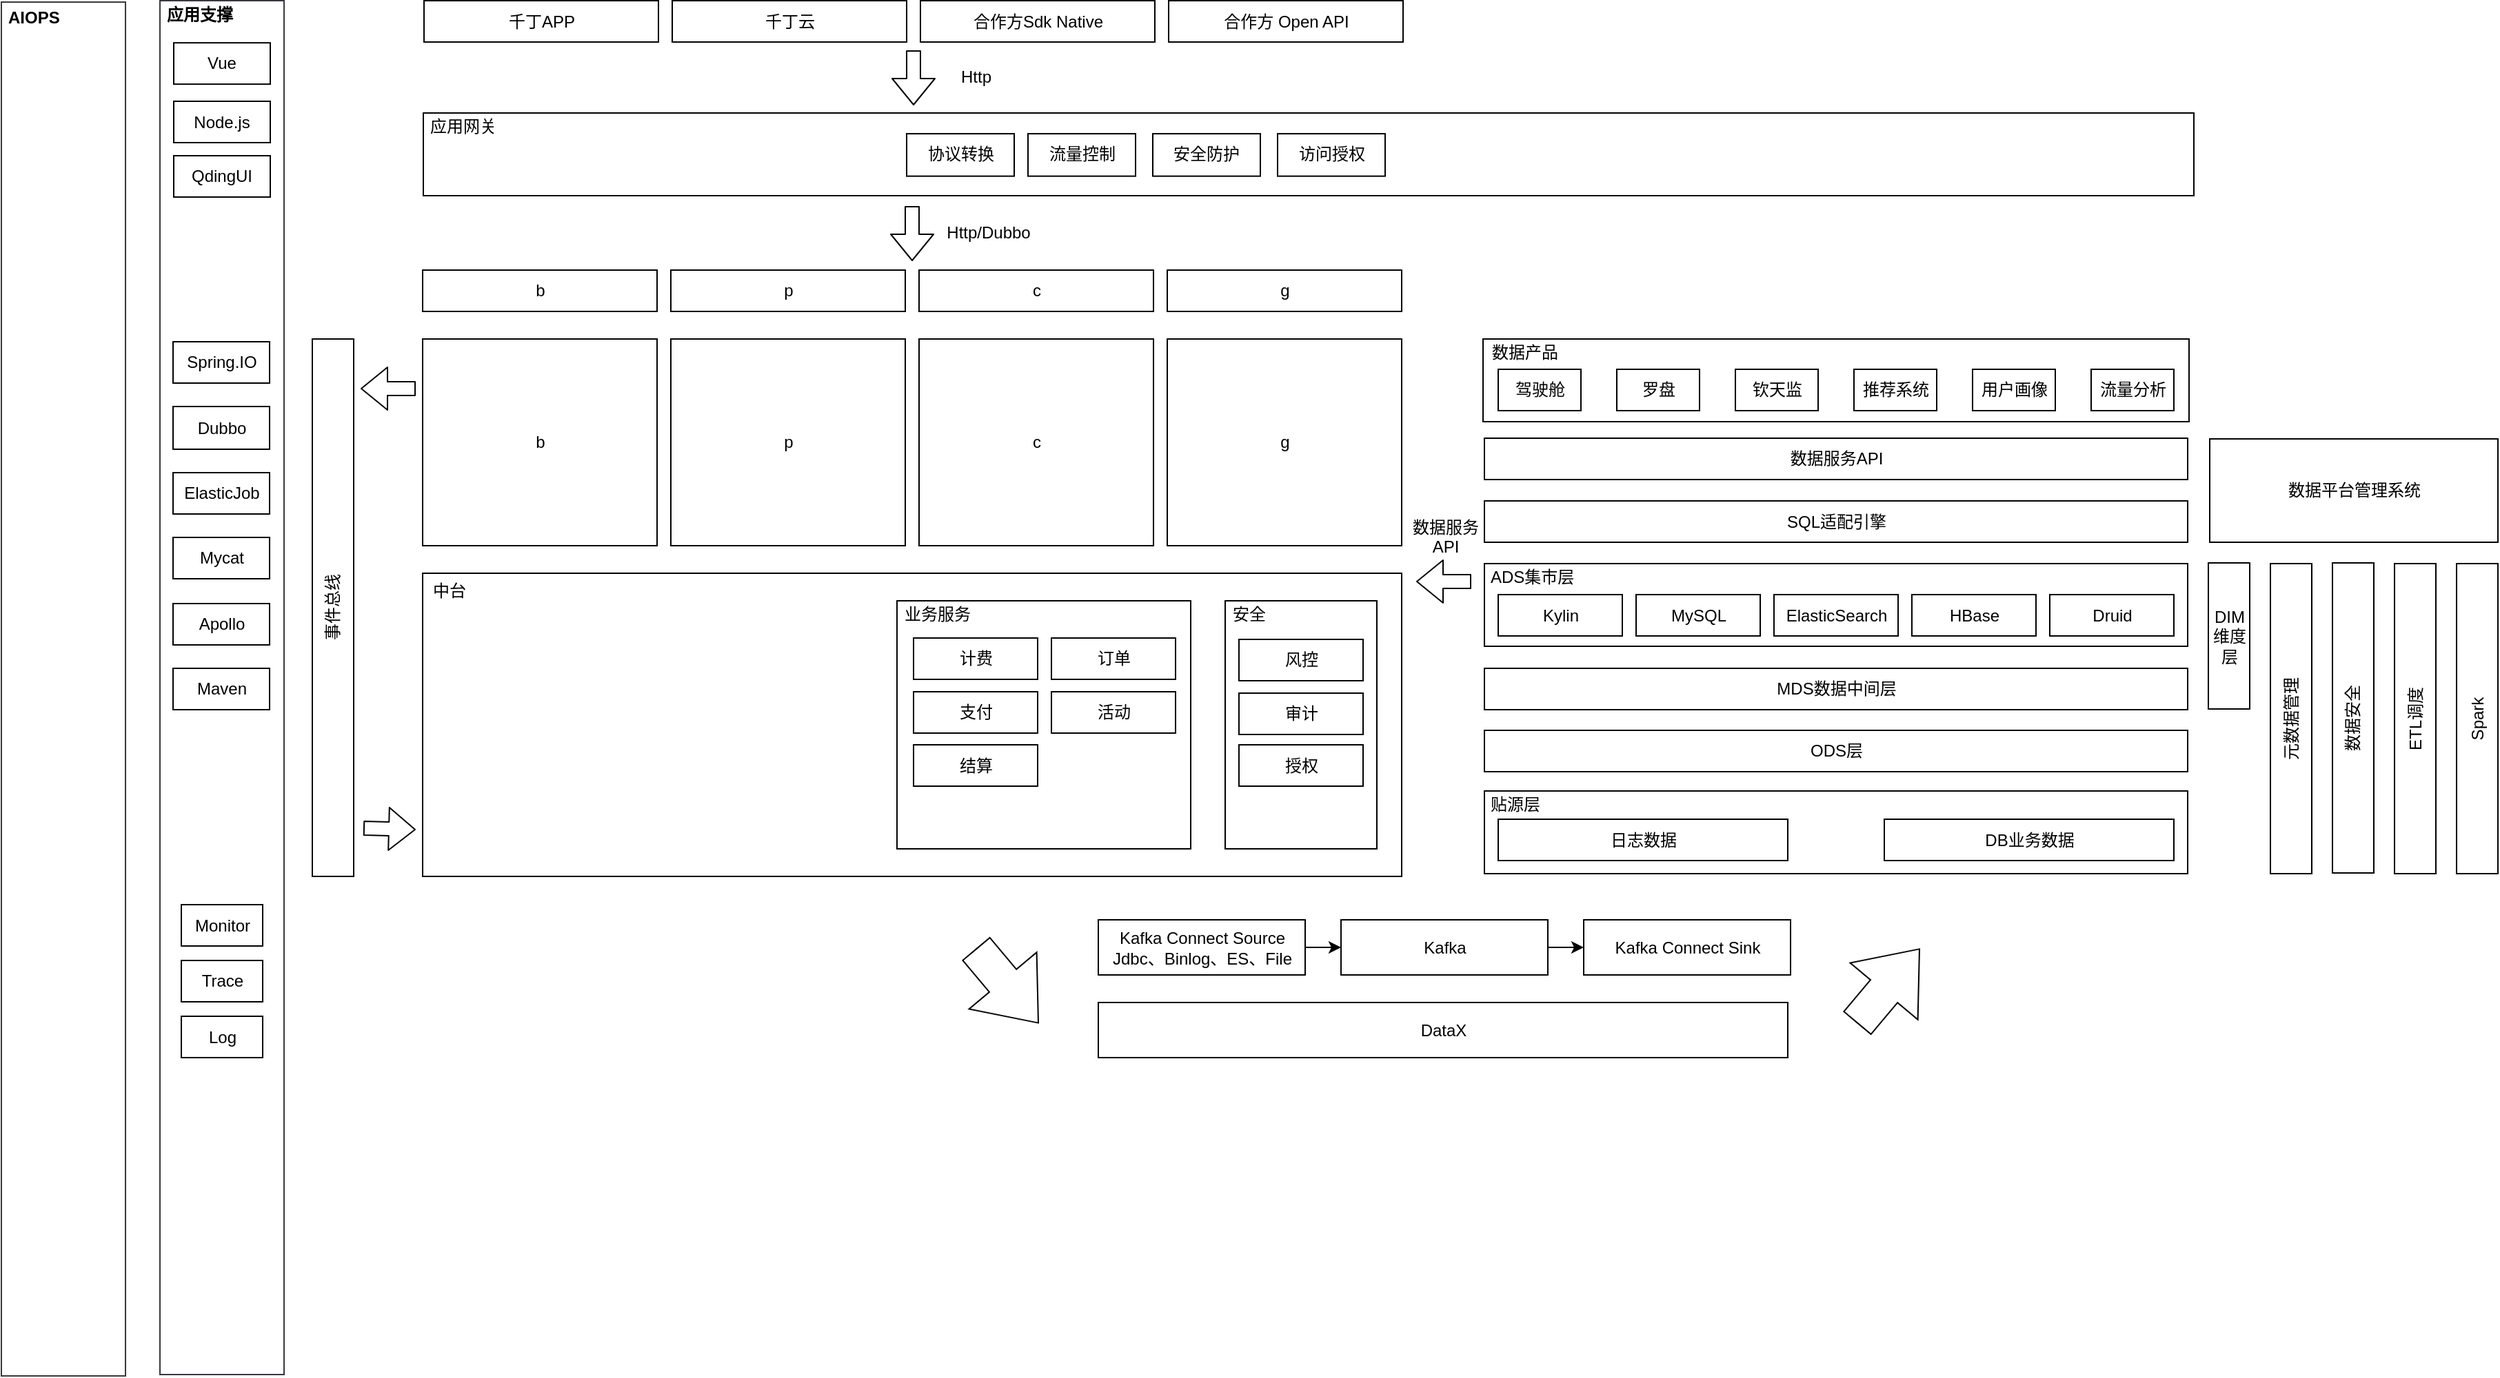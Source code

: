 <mxfile version="10.5.9" type="github"><diagram id="vM2Ijng4OU4DUtFLqW6_" name="第 1 页"><mxGraphModel dx="1224" dy="904" grid="1" gridSize="10" guides="1" tooltips="1" connect="1" arrows="1" fold="1" page="1" pageScale="1" pageWidth="2336" pageHeight="1654" math="0" shadow="0"><root><mxCell id="0"/><mxCell id="1" parent="0"/><mxCell id="OhmHhd4kybseLrGPl7nc-60" value="" style="rounded=0;whiteSpace=wrap;html=1;align=left;fillColor=none;" vertex="1" parent="1"><mxGeometry x="405.5" y="544" width="710" height="220" as="geometry"/></mxCell><mxCell id="OhmHhd4kybseLrGPl7nc-67" value="" style="rounded=0;whiteSpace=wrap;html=1;align=left;fillColor=none;" vertex="1" parent="1"><mxGeometry x="749.5" y="564" width="213" height="180" as="geometry"/></mxCell><mxCell id="OhmHhd4kybseLrGPl7nc-22" value="" style="rounded=0;whiteSpace=wrap;html=1;verticalAlign=middle;" vertex="1" parent="1"><mxGeometry x="1175.5" y="537" width="510" height="60" as="geometry"/></mxCell><mxCell id="OhmHhd4kybseLrGPl7nc-13" value="" style="rounded=0;whiteSpace=wrap;html=1;verticalAlign=middle;" vertex="1" parent="1"><mxGeometry x="1175.5" y="702" width="510" height="60" as="geometry"/></mxCell><mxCell id="OhmHhd4kybseLrGPl7nc-7" value="数据平台管理系统" style="rounded=0;whiteSpace=wrap;html=1;" vertex="1" parent="1"><mxGeometry x="1701.5" y="446.5" width="209" height="75" as="geometry"/></mxCell><mxCell id="OhmHhd4kybseLrGPl7nc-1" value="日志数据" style="rounded=0;whiteSpace=wrap;html=1;" vertex="1" parent="1"><mxGeometry x="1185.5" y="722.5" width="210" height="30" as="geometry"/></mxCell><mxCell id="OhmHhd4kybseLrGPl7nc-5" value="MDS数据中间层" style="rounded=0;whiteSpace=wrap;html=1;" vertex="1" parent="1"><mxGeometry x="1175.5" y="613" width="510" height="30" as="geometry"/></mxCell><mxCell id="OhmHhd4kybseLrGPl7nc-8" value="SQL适配引擎" style="rounded=0;whiteSpace=wrap;html=1;" vertex="1" parent="1"><mxGeometry x="1175.5" y="491.5" width="510" height="30" as="geometry"/></mxCell><mxCell id="OhmHhd4kybseLrGPl7nc-9" value="DIM维度层" style="rounded=0;whiteSpace=wrap;html=1;horizontal=1;" vertex="1" parent="1"><mxGeometry x="1700.5" y="536.5" width="30" height="106" as="geometry"/></mxCell><mxCell id="OhmHhd4kybseLrGPl7nc-10" value="Kylin" style="rounded=0;whiteSpace=wrap;html=1;verticalAlign=middle;" vertex="1" parent="1"><mxGeometry x="1185.5" y="559.5" width="90" height="30" as="geometry"/></mxCell><mxCell id="OhmHhd4kybseLrGPl7nc-11" value="MySQL" style="rounded=0;whiteSpace=wrap;html=1;" vertex="1" parent="1"><mxGeometry x="1285.5" y="559.5" width="90" height="30" as="geometry"/></mxCell><mxCell id="OhmHhd4kybseLrGPl7nc-12" value="ElasticSearch" style="rounded=0;whiteSpace=wrap;html=1;verticalAlign=middle;" vertex="1" parent="1"><mxGeometry x="1385.5" y="559.5" width="90" height="30" as="geometry"/></mxCell><mxCell id="OhmHhd4kybseLrGPl7nc-15" value="HBase" style="rounded=0;whiteSpace=wrap;html=1;verticalAlign=middle;" vertex="1" parent="1"><mxGeometry x="1485.5" y="559.5" width="90" height="30" as="geometry"/></mxCell><mxCell id="OhmHhd4kybseLrGPl7nc-19" value="Druid" style="rounded=0;whiteSpace=wrap;html=1;verticalAlign=middle;" vertex="1" parent="1"><mxGeometry x="1585.5" y="559.5" width="90" height="30" as="geometry"/></mxCell><mxCell id="OhmHhd4kybseLrGPl7nc-21" value="ODS层" style="rounded=0;whiteSpace=wrap;html=1;" vertex="1" parent="1"><mxGeometry x="1175.5" y="658" width="510" height="30" as="geometry"/></mxCell><mxCell id="OhmHhd4kybseLrGPl7nc-23" value="贴源层" style="text;html=1;strokeColor=none;fillColor=none;align=left;verticalAlign=middle;whiteSpace=wrap;rounded=0;dashed=1;" vertex="1" parent="1"><mxGeometry x="1177.5" y="701.5" width="40" height="20" as="geometry"/></mxCell><mxCell id="OhmHhd4kybseLrGPl7nc-24" value="ADS集市层" style="text;html=1;strokeColor=none;fillColor=none;align=left;verticalAlign=middle;whiteSpace=wrap;rounded=0;dashed=1;" vertex="1" parent="1"><mxGeometry x="1177.5" y="537" width="88" height="20" as="geometry"/></mxCell><mxCell id="OhmHhd4kybseLrGPl7nc-26" value="DB业务数据" style="rounded=0;whiteSpace=wrap;html=1;" vertex="1" parent="1"><mxGeometry x="1465.5" y="722.5" width="210" height="30" as="geometry"/></mxCell><mxCell id="OhmHhd4kybseLrGPl7nc-28" value="元数据管理" style="rounded=0;whiteSpace=wrap;html=1;horizontal=0;" vertex="1" parent="1"><mxGeometry x="1745.5" y="537" width="30" height="225" as="geometry"/></mxCell><mxCell id="OhmHhd4kybseLrGPl7nc-30" value="数据安全" style="rounded=0;whiteSpace=wrap;html=1;horizontal=0;" vertex="1" parent="1"><mxGeometry x="1790.5" y="536.5" width="30" height="225" as="geometry"/></mxCell><mxCell id="OhmHhd4kybseLrGPl7nc-31" value="ETL调度&lt;br&gt;" style="rounded=0;whiteSpace=wrap;html=1;horizontal=0;" vertex="1" parent="1"><mxGeometry x="1835.5" y="537" width="30" height="225" as="geometry"/></mxCell><mxCell id="OhmHhd4kybseLrGPl7nc-32" value="Spark&lt;br&gt;" style="rounded=0;whiteSpace=wrap;html=1;horizontal=0;" vertex="1" parent="1"><mxGeometry x="1880.5" y="537" width="30" height="225" as="geometry"/></mxCell><mxCell id="OhmHhd4kybseLrGPl7nc-33" value="数据服务API" style="rounded=0;whiteSpace=wrap;html=1;" vertex="1" parent="1"><mxGeometry x="1175.5" y="446" width="510" height="30" as="geometry"/></mxCell><mxCell id="OhmHhd4kybseLrGPl7nc-36" value="g" style="rounded=0;whiteSpace=wrap;html=1;align=center;" vertex="1" parent="1"><mxGeometry x="945.5" y="374" width="170" height="150" as="geometry"/></mxCell><mxCell id="OhmHhd4kybseLrGPl7nc-46" value="&lt;div style=&quot;text-align: center&quot;&gt;&lt;span&gt;Kafka Connect Source&lt;/span&gt;&lt;/div&gt;&lt;div style=&quot;text-align: center&quot;&gt;Jdbc、Binlog、ES、File&lt;/div&gt;" style="rounded=0;whiteSpace=wrap;html=1;align=center;" vertex="1" parent="1"><mxGeometry x="895.5" y="795.5" width="150" height="40" as="geometry"/></mxCell><mxCell id="OhmHhd4kybseLrGPl7nc-47" value="&lt;div style=&quot;text-align: center&quot;&gt;Kafka&lt;/div&gt;" style="rounded=0;whiteSpace=wrap;html=1;align=center;" vertex="1" parent="1"><mxGeometry x="1071.5" y="795.5" width="150" height="40" as="geometry"/></mxCell><mxCell id="OhmHhd4kybseLrGPl7nc-48" value="&lt;div style=&quot;text-align: center&quot;&gt;&lt;div&gt;Kafka Connect Sink&lt;/div&gt;&lt;/div&gt;" style="rounded=0;whiteSpace=wrap;html=1;align=center;" vertex="1" parent="1"><mxGeometry x="1247.5" y="795.5" width="150" height="40" as="geometry"/></mxCell><mxCell id="OhmHhd4kybseLrGPl7nc-49" value="" style="endArrow=classic;html=1;exitX=1;exitY=0.5;exitDx=0;exitDy=0;entryX=0;entryY=0.5;entryDx=0;entryDy=0;" edge="1" parent="1" source="OhmHhd4kybseLrGPl7nc-46" target="OhmHhd4kybseLrGPl7nc-47"><mxGeometry width="50" height="50" relative="1" as="geometry"><mxPoint x="991.5" y="945.5" as="sourcePoint"/><mxPoint x="1041.5" y="895.5" as="targetPoint"/></mxGeometry></mxCell><mxCell id="OhmHhd4kybseLrGPl7nc-50" value="" style="endArrow=classic;html=1;exitX=1;exitY=0.5;exitDx=0;exitDy=0;" edge="1" parent="1" source="OhmHhd4kybseLrGPl7nc-47" target="OhmHhd4kybseLrGPl7nc-48"><mxGeometry width="50" height="50" relative="1" as="geometry"><mxPoint x="1231.5" y="905.5" as="sourcePoint"/><mxPoint x="1281.5" y="855.5" as="targetPoint"/></mxGeometry></mxCell><mxCell id="OhmHhd4kybseLrGPl7nc-51" value="&lt;div style=&quot;text-align: center&quot;&gt;DataX&lt;/div&gt;" style="rounded=0;whiteSpace=wrap;html=1;align=center;" vertex="1" parent="1"><mxGeometry x="895.5" y="855.5" width="500" height="40" as="geometry"/></mxCell><mxCell id="OhmHhd4kybseLrGPl7nc-52" value="" style="rounded=0;whiteSpace=wrap;html=1;" vertex="1" parent="1"><mxGeometry x="1174.5" y="374" width="512" height="60" as="geometry"/></mxCell><mxCell id="OhmHhd4kybseLrGPl7nc-53" value="推荐系统" style="rounded=0;whiteSpace=wrap;html=1;" vertex="1" parent="1"><mxGeometry x="1443.5" y="396" width="60" height="30" as="geometry"/></mxCell><mxCell id="OhmHhd4kybseLrGPl7nc-54" value="用户画像" style="rounded=0;whiteSpace=wrap;html=1;" vertex="1" parent="1"><mxGeometry x="1529.5" y="396" width="60" height="30" as="geometry"/></mxCell><mxCell id="OhmHhd4kybseLrGPl7nc-55" value="流量分析" style="rounded=0;whiteSpace=wrap;html=1;" vertex="1" parent="1"><mxGeometry x="1615.5" y="396" width="60" height="30" as="geometry"/></mxCell><mxCell id="OhmHhd4kybseLrGPl7nc-56" value="驾驶舱" style="rounded=0;whiteSpace=wrap;html=1;" vertex="1" parent="1"><mxGeometry x="1185.5" y="396" width="60" height="30" as="geometry"/></mxCell><mxCell id="OhmHhd4kybseLrGPl7nc-57" value="罗盘" style="rounded=0;whiteSpace=wrap;html=1;" vertex="1" parent="1"><mxGeometry x="1271.5" y="396" width="60" height="30" as="geometry"/></mxCell><mxCell id="OhmHhd4kybseLrGPl7nc-58" value="钦天监" style="rounded=0;whiteSpace=wrap;html=1;" vertex="1" parent="1"><mxGeometry x="1357.5" y="396" width="60" height="30" as="geometry"/></mxCell><mxCell id="OhmHhd4kybseLrGPl7nc-59" value="数据产品" style="text;html=1;strokeColor=none;fillColor=none;align=left;verticalAlign=middle;whiteSpace=wrap;rounded=0;dashed=1;" vertex="1" parent="1"><mxGeometry x="1178.5" y="374" width="88" height="20" as="geometry"/></mxCell><mxCell id="OhmHhd4kybseLrGPl7nc-61" value="中台" style="text;html=1;strokeColor=none;fillColor=none;align=left;verticalAlign=middle;whiteSpace=wrap;rounded=0;dashed=1;" vertex="1" parent="1"><mxGeometry x="410.5" y="547" width="88" height="20" as="geometry"/></mxCell><mxCell id="OhmHhd4kybseLrGPl7nc-62" value="计费" style="rounded=0;whiteSpace=wrap;html=1;verticalAlign=middle;" vertex="1" parent="1"><mxGeometry x="761.5" y="591" width="90" height="30" as="geometry"/></mxCell><mxCell id="OhmHhd4kybseLrGPl7nc-63" value="支付" style="rounded=0;whiteSpace=wrap;html=1;verticalAlign=middle;" vertex="1" parent="1"><mxGeometry x="761.5" y="630" width="90" height="30" as="geometry"/></mxCell><mxCell id="OhmHhd4kybseLrGPl7nc-64" value="结算" style="rounded=0;whiteSpace=wrap;html=1;verticalAlign=middle;" vertex="1" parent="1"><mxGeometry x="761.5" y="668.5" width="90" height="30" as="geometry"/></mxCell><mxCell id="OhmHhd4kybseLrGPl7nc-65" value="订单" style="rounded=0;whiteSpace=wrap;html=1;verticalAlign=middle;" vertex="1" parent="1"><mxGeometry x="861.5" y="591" width="90" height="30" as="geometry"/></mxCell><mxCell id="OhmHhd4kybseLrGPl7nc-66" value="活动" style="rounded=0;whiteSpace=wrap;html=1;verticalAlign=middle;" vertex="1" parent="1"><mxGeometry x="861.5" y="630" width="90" height="30" as="geometry"/></mxCell><mxCell id="OhmHhd4kybseLrGPl7nc-68" value="" style="rounded=0;whiteSpace=wrap;html=1;align=left;fillColor=none;" vertex="1" parent="1"><mxGeometry x="987.5" y="564" width="110" height="180" as="geometry"/></mxCell><mxCell id="OhmHhd4kybseLrGPl7nc-69" value="风控" style="rounded=0;whiteSpace=wrap;html=1;verticalAlign=middle;" vertex="1" parent="1"><mxGeometry x="997.5" y="592" width="90" height="30" as="geometry"/></mxCell><mxCell id="OhmHhd4kybseLrGPl7nc-70" value="审计" style="rounded=0;whiteSpace=wrap;html=1;verticalAlign=middle;" vertex="1" parent="1"><mxGeometry x="997.5" y="631" width="90" height="30" as="geometry"/></mxCell><mxCell id="OhmHhd4kybseLrGPl7nc-72" value="业务服务" style="text;html=1;strokeColor=none;fillColor=none;align=left;verticalAlign=middle;whiteSpace=wrap;rounded=0;dashed=1;" vertex="1" parent="1"><mxGeometry x="752.5" y="564" width="88" height="20" as="geometry"/></mxCell><mxCell id="OhmHhd4kybseLrGPl7nc-73" value="安全" style="text;html=1;strokeColor=none;fillColor=none;align=left;verticalAlign=middle;whiteSpace=wrap;rounded=0;dashed=1;" vertex="1" parent="1"><mxGeometry x="990.5" y="564" width="88" height="20" as="geometry"/></mxCell><mxCell id="OhmHhd4kybseLrGPl7nc-76" value="授权" style="rounded=0;whiteSpace=wrap;html=1;verticalAlign=middle;" vertex="1" parent="1"><mxGeometry x="997.5" y="668.5" width="90" height="30" as="geometry"/></mxCell><mxCell id="OhmHhd4kybseLrGPl7nc-77" value="c" style="rounded=0;whiteSpace=wrap;html=1;align=center;" vertex="1" parent="1"><mxGeometry x="765.5" y="374" width="170" height="150" as="geometry"/></mxCell><mxCell id="OhmHhd4kybseLrGPl7nc-78" value="p" style="rounded=0;whiteSpace=wrap;html=1;align=center;" vertex="1" parent="1"><mxGeometry x="585.5" y="374" width="170" height="150" as="geometry"/></mxCell><mxCell id="OhmHhd4kybseLrGPl7nc-79" value="b" style="rounded=0;whiteSpace=wrap;html=1;align=center;" vertex="1" parent="1"><mxGeometry x="405.5" y="374" width="170" height="150" as="geometry"/></mxCell><mxCell id="OhmHhd4kybseLrGPl7nc-81" value="b" style="rounded=0;whiteSpace=wrap;html=1;fillColor=none;align=center;" vertex="1" parent="1"><mxGeometry x="405.5" y="324" width="170" height="30" as="geometry"/></mxCell><mxCell id="OhmHhd4kybseLrGPl7nc-82" value="p" style="rounded=0;whiteSpace=wrap;html=1;fillColor=none;align=center;" vertex="1" parent="1"><mxGeometry x="585.5" y="324" width="170" height="30" as="geometry"/></mxCell><mxCell id="OhmHhd4kybseLrGPl7nc-83" value="c" style="rounded=0;whiteSpace=wrap;html=1;fillColor=none;align=center;" vertex="1" parent="1"><mxGeometry x="765.5" y="324" width="170" height="30" as="geometry"/></mxCell><mxCell id="OhmHhd4kybseLrGPl7nc-84" value="g" style="rounded=0;whiteSpace=wrap;html=1;fillColor=none;align=center;" vertex="1" parent="1"><mxGeometry x="945.5" y="324" width="170" height="30" as="geometry"/></mxCell><mxCell id="OhmHhd4kybseLrGPl7nc-85" value="事件总线" style="rounded=0;whiteSpace=wrap;html=1;fillColor=none;align=center;horizontal=0;" vertex="1" parent="1"><mxGeometry x="325.5" y="374" width="30" height="390" as="geometry"/></mxCell><mxCell id="OhmHhd4kybseLrGPl7nc-86" value="" style="shape=flexArrow;endArrow=classic;html=1;" edge="1" parent="1"><mxGeometry width="50" height="50" relative="1" as="geometry"><mxPoint x="400.5" y="410" as="sourcePoint"/><mxPoint x="360.5" y="410" as="targetPoint"/></mxGeometry></mxCell><mxCell id="OhmHhd4kybseLrGPl7nc-87" value="" style="shape=flexArrow;endArrow=classic;html=1;exitX=1.067;exitY=0.915;exitDx=0;exitDy=0;exitPerimeter=0;" edge="1" parent="1"><mxGeometry width="50" height="50" relative="1" as="geometry"><mxPoint x="362.5" y="729" as="sourcePoint"/><mxPoint x="400.5" y="730" as="targetPoint"/></mxGeometry></mxCell><mxCell id="OhmHhd4kybseLrGPl7nc-88" value="" style="rounded=0;whiteSpace=wrap;html=1;fillColor=none;align=center;" vertex="1" parent="1"><mxGeometry x="406" y="210" width="1284" height="60" as="geometry"/></mxCell><mxCell id="OhmHhd4kybseLrGPl7nc-89" value="千丁APP" style="rounded=0;whiteSpace=wrap;html=1;fillColor=none;align=center;" vertex="1" parent="1"><mxGeometry x="406.5" y="128.5" width="170" height="30" as="geometry"/></mxCell><mxCell id="OhmHhd4kybseLrGPl7nc-90" value="千丁云" style="rounded=0;whiteSpace=wrap;html=1;fillColor=none;align=center;" vertex="1" parent="1"><mxGeometry x="586.5" y="128.5" width="170" height="30" as="geometry"/></mxCell><mxCell id="OhmHhd4kybseLrGPl7nc-91" value="合作方Sdk Native" style="rounded=0;whiteSpace=wrap;html=1;fillColor=none;align=center;" vertex="1" parent="1"><mxGeometry x="766.5" y="128.5" width="170" height="30" as="geometry"/></mxCell><mxCell id="OhmHhd4kybseLrGPl7nc-92" value="合作方 Open API" style="rounded=0;whiteSpace=wrap;html=1;fillColor=none;align=center;" vertex="1" parent="1"><mxGeometry x="946.5" y="128.5" width="170" height="30" as="geometry"/></mxCell><mxCell id="OhmHhd4kybseLrGPl7nc-94" value="" style="shape=flexArrow;endArrow=classic;html=1;" edge="1" parent="1"><mxGeometry width="50" height="50" relative="1" as="geometry"><mxPoint x="761.5" y="164.5" as="sourcePoint"/><mxPoint x="761.5" y="204.5" as="targetPoint"/></mxGeometry></mxCell><mxCell id="OhmHhd4kybseLrGPl7nc-95" value="Http" style="text;html=1;strokeColor=none;fillColor=none;align=center;verticalAlign=middle;whiteSpace=wrap;rounded=0;" vertex="1" parent="1"><mxGeometry x="786.5" y="173.5" width="40" height="20" as="geometry"/></mxCell><mxCell id="OhmHhd4kybseLrGPl7nc-99" value="" style="shape=flexArrow;endArrow=classic;html=1;" edge="1" parent="1"><mxGeometry width="50" height="50" relative="1" as="geometry"><mxPoint x="760.5" y="277.5" as="sourcePoint"/><mxPoint x="760.5" y="317.5" as="targetPoint"/></mxGeometry></mxCell><mxCell id="OhmHhd4kybseLrGPl7nc-100" value="Http/Dubbo" style="text;html=1;strokeColor=none;fillColor=none;align=center;verticalAlign=middle;whiteSpace=wrap;rounded=0;" vertex="1" parent="1"><mxGeometry x="795.5" y="287" width="40" height="20" as="geometry"/></mxCell><mxCell id="OhmHhd4kybseLrGPl7nc-101" value="协议转换" style="rounded=0;whiteSpace=wrap;html=1;" vertex="1" parent="1"><mxGeometry x="756.5" y="225.048" width="78" height="30.787" as="geometry"/></mxCell><mxCell id="OhmHhd4kybseLrGPl7nc-102" value="流量控制" style="rounded=0;whiteSpace=wrap;html=1;" vertex="1" parent="1"><mxGeometry x="844.5" y="225.048" width="78" height="30.787" as="geometry"/></mxCell><mxCell id="OhmHhd4kybseLrGPl7nc-103" value="安全防护" style="rounded=0;whiteSpace=wrap;html=1;" vertex="1" parent="1"><mxGeometry x="935" y="225.048" width="78" height="30.787" as="geometry"/></mxCell><mxCell id="OhmHhd4kybseLrGPl7nc-104" value="访问授权" style="rounded=0;whiteSpace=wrap;html=1;" vertex="1" parent="1"><mxGeometry x="1025.5" y="225.048" width="78" height="30.787" as="geometry"/></mxCell><mxCell id="OhmHhd4kybseLrGPl7nc-106" value="应用网关" style="text;html=1;strokeColor=none;fillColor=none;align=left;verticalAlign=middle;whiteSpace=wrap;rounded=0;" vertex="1" parent="1"><mxGeometry x="408.5" y="209.5" width="80" height="20" as="geometry"/></mxCell><mxCell id="OhmHhd4kybseLrGPl7nc-107" value="" style="rounded=0;whiteSpace=wrap;html=1;fillColor=none;strokeColor=#36393d;" vertex="1" parent="1"><mxGeometry x="215" y="128.5" width="90" height="997" as="geometry"/></mxCell><mxCell id="OhmHhd4kybseLrGPl7nc-108" value="Dubbo" style="rounded=0;whiteSpace=wrap;html=1;strokeWidth=1;" vertex="1" parent="1"><mxGeometry x="224.5" y="423" width="70" height="31" as="geometry"/></mxCell><mxCell id="OhmHhd4kybseLrGPl7nc-109" value="Spring.IO" style="rounded=0;whiteSpace=wrap;html=1;strokeWidth=1;" vertex="1" parent="1"><mxGeometry x="224.5" y="376" width="70" height="30" as="geometry"/></mxCell><mxCell id="OhmHhd4kybseLrGPl7nc-110" value="ElasticJob" style="rounded=0;whiteSpace=wrap;html=1;strokeWidth=1;" vertex="1" parent="1"><mxGeometry x="224.5" y="471" width="70" height="30" as="geometry"/></mxCell><mxCell id="OhmHhd4kybseLrGPl7nc-111" value="Mycat" style="rounded=0;whiteSpace=wrap;html=1;strokeWidth=1;" vertex="1" parent="1"><mxGeometry x="224.5" y="518" width="70" height="30" as="geometry"/></mxCell><mxCell id="OhmHhd4kybseLrGPl7nc-112" value="Apollo" style="rounded=0;whiteSpace=wrap;html=1;strokeWidth=1;" vertex="1" parent="1"><mxGeometry x="224.5" y="566" width="70" height="30" as="geometry"/></mxCell><mxCell id="OhmHhd4kybseLrGPl7nc-113" value="Maven" style="rounded=0;whiteSpace=wrap;html=1;strokeWidth=1;" vertex="1" parent="1"><mxGeometry x="224.5" y="613" width="70" height="30" as="geometry"/></mxCell><mxCell id="OhmHhd4kybseLrGPl7nc-114" value="Monitor" style="rounded=0;whiteSpace=wrap;html=1;strokeWidth=1;" vertex="1" parent="1"><mxGeometry x="230.5" y="784.5" width="59" height="30" as="geometry"/></mxCell><mxCell id="OhmHhd4kybseLrGPl7nc-115" value="Trace" style="rounded=0;whiteSpace=wrap;html=1;strokeWidth=1;" vertex="1" parent="1"><mxGeometry x="230.5" y="825" width="59" height="30" as="geometry"/></mxCell><mxCell id="OhmHhd4kybseLrGPl7nc-116" value="Log" style="rounded=0;whiteSpace=wrap;html=1;strokeWidth=1;" vertex="1" parent="1"><mxGeometry x="230.5" y="865.5" width="59" height="30" as="geometry"/></mxCell><mxCell id="OhmHhd4kybseLrGPl7nc-117" value="Vue" style="rounded=0;whiteSpace=wrap;html=1;strokeWidth=1;" vertex="1" parent="1"><mxGeometry x="225" y="159.074" width="70" height="30" as="geometry"/></mxCell><mxCell id="OhmHhd4kybseLrGPl7nc-118" value="Node.js" style="rounded=0;whiteSpace=wrap;html=1;strokeWidth=1;" vertex="1" parent="1"><mxGeometry x="225" y="201.5" width="70" height="30" as="geometry"/></mxCell><mxCell id="OhmHhd4kybseLrGPl7nc-119" value="&lt;b&gt;应用支撑&lt;br&gt;&lt;/b&gt;" style="text;html=1;strokeColor=none;fillColor=none;align=left;verticalAlign=middle;whiteSpace=wrap;rounded=0;dashed=1;" vertex="1" parent="1"><mxGeometry x="218" y="129.328" width="80" height="20" as="geometry"/></mxCell><mxCell id="OhmHhd4kybseLrGPl7nc-122" value="" style="rounded=0;whiteSpace=wrap;html=1;fillColor=none;strokeColor=#36393d;" vertex="1" parent="1"><mxGeometry x="100" y="129.5" width="90" height="997" as="geometry"/></mxCell><mxCell id="OhmHhd4kybseLrGPl7nc-123" value="&lt;b&gt;AIOPS&lt;br&gt;&lt;/b&gt;" style="text;html=1;strokeColor=none;fillColor=none;align=left;verticalAlign=middle;whiteSpace=wrap;rounded=0;dashed=1;" vertex="1" parent="1"><mxGeometry x="103" y="131.328" width="80" height="20" as="geometry"/></mxCell><mxCell id="OhmHhd4kybseLrGPl7nc-130" value="" style="shape=flexArrow;endArrow=classic;html=1;" edge="1" parent="1"><mxGeometry width="50" height="50" relative="1" as="geometry"><mxPoint x="1166" y="550" as="sourcePoint"/><mxPoint x="1126" y="550" as="targetPoint"/></mxGeometry></mxCell><mxCell id="OhmHhd4kybseLrGPl7nc-131" value="数据服务&lt;br&gt;API" style="text;html=1;align=center;" vertex="1" parent="1"><mxGeometry x="1133" y="497" width="27" height="30" as="geometry"/></mxCell><mxCell id="OhmHhd4kybseLrGPl7nc-141" value="" style="html=1;shadow=0;dashed=0;align=center;verticalAlign=middle;shape=mxgraph.arrows2.arrow;dy=0.6;dx=40;notch=0;fillColor=none;rotation=50;" vertex="1" parent="1"><mxGeometry x="794.5" y="811.5" width="70" height="64" as="geometry"/></mxCell><mxCell id="OhmHhd4kybseLrGPl7nc-142" value="" style="html=1;shadow=0;dashed=0;align=center;verticalAlign=middle;shape=mxgraph.arrows2.arrow;dy=0.6;dx=40;notch=0;fillColor=none;rotation=-50;" vertex="1" parent="1"><mxGeometry x="1433.5" y="811.5" width="70" height="64" as="geometry"/></mxCell><mxCell id="OhmHhd4kybseLrGPl7nc-143" value="QdingUI" style="rounded=0;whiteSpace=wrap;html=1;strokeWidth=1;" vertex="1" parent="1"><mxGeometry x="225" y="241" width="70" height="30" as="geometry"/></mxCell></root></mxGraphModel></diagram></mxfile>